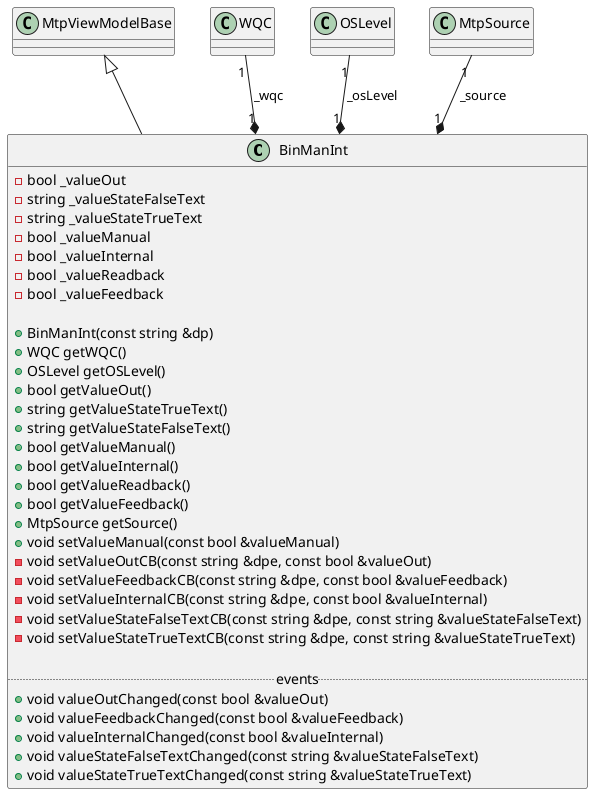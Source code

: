 @startuml BinManInt

class BinManInt
{
    - bool _valueOut
    - string _valueStateFalseText
    - string _valueStateTrueText
    - bool _valueManual
    - bool _valueInternal
    - bool _valueReadback
    - bool _valueFeedback

    + BinManInt(const string &dp)
    + WQC getWQC()
    + OSLevel getOSLevel()
    + bool getValueOut()
    + string getValueStateTrueText()
    + string getValueStateFalseText()
    + bool getValueManual()
    + bool getValueInternal()
    + bool getValueReadback()
    + bool getValueFeedback()
    + MtpSource getSource()
    + void setValueManual(const bool &valueManual)
    ' DPE: VOut
    - void setValueOutCB(const string &dpe, const bool &valueOut)
    ' DPE: VFbk
    - void setValueFeedbackCB(const string &dpe, const bool &valueFeedback)
    ' DPE: VInt
    - void setValueInternalCB(const string &dpe, const bool &valueInternal)
    ' DPE: VState0
    - void setValueStateFalseTextCB(const string &dpe, const string &valueStateFalseText)
    ' DPE: VState1
    - void setValueStateTrueTextCB(const string &dpe, const string &valueStateTrueText)

    ..events..
    + void valueOutChanged(const bool &valueOut)
    + void valueFeedbackChanged(const bool &valueFeedback)
    + void valueInternalChanged(const bool &valueInternal)
    + void valueStateFalseTextChanged(const string &valueStateFalseText)
    + void valueStateTrueTextChanged(const string &valueStateTrueText)
}

MtpViewModelBase <|-- BinManInt
' DPE: WQC
WQC "1" --* "1" BinManInt : _wqc
' DPE: OSLevel
OSLevel "1" --* "1" BinManInt : _osLevel
' DPE: SrcChannel, SrcManAut, SrcIntAut, SrcManOp, SrcIntOp, SrcManAct, SrcIntAct
MtpSource "1" --* "1" BinManInt : _source
@enduml